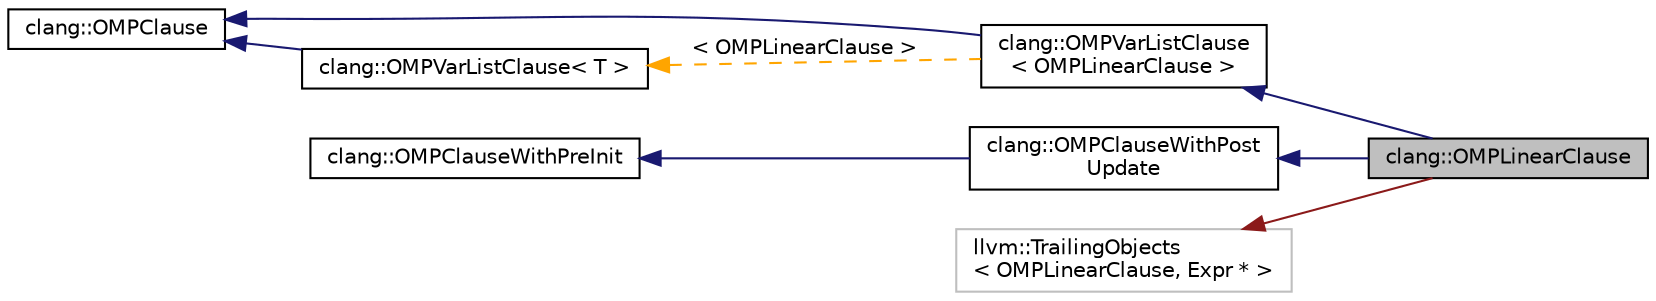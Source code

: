 digraph "clang::OMPLinearClause"
{
 // LATEX_PDF_SIZE
  bgcolor="transparent";
  edge [fontname="Helvetica",fontsize="10",labelfontname="Helvetica",labelfontsize="10"];
  node [fontname="Helvetica",fontsize="10",shape=record];
  rankdir="LR";
  Node1 [label="clang::OMPLinearClause",height=0.2,width=0.4,color="black", fillcolor="grey75", style="filled", fontcolor="black",tooltip="This represents clause 'linear' in the '#pragma omp ...' directives."];
  Node2 -> Node1 [dir="back",color="midnightblue",fontsize="10",style="solid",fontname="Helvetica"];
  Node2 [label="clang::OMPVarListClause\l\< OMPLinearClause \>",height=0.2,width=0.4,color="black",URL="$classclang_1_1OMPVarListClause.html",tooltip=" "];
  Node3 -> Node2 [dir="back",color="midnightblue",fontsize="10",style="solid",fontname="Helvetica"];
  Node3 [label="clang::OMPClause",height=0.2,width=0.4,color="black",URL="$classclang_1_1OMPClause.html",tooltip="This is a basic class for representing single OpenMP clause."];
  Node4 -> Node2 [dir="back",color="orange",fontsize="10",style="dashed",label=" \< OMPLinearClause \>" ,fontname="Helvetica"];
  Node4 [label="clang::OMPVarListClause\< T \>",height=0.2,width=0.4,color="black",URL="$classclang_1_1OMPVarListClause.html",tooltip="This represents clauses with the list of variables like 'private', 'firstprivate',..."];
  Node3 -> Node4 [dir="back",color="midnightblue",fontsize="10",style="solid",fontname="Helvetica"];
  Node5 -> Node1 [dir="back",color="midnightblue",fontsize="10",style="solid",fontname="Helvetica"];
  Node5 [label="clang::OMPClauseWithPost\lUpdate",height=0.2,width=0.4,color="black",URL="$classclang_1_1OMPClauseWithPostUpdate.html",tooltip="Class that handles post-update expression for some clauses, like 'lastprivate', 'reduction' etc."];
  Node6 -> Node5 [dir="back",color="midnightblue",fontsize="10",style="solid",fontname="Helvetica"];
  Node6 [label="clang::OMPClauseWithPreInit",height=0.2,width=0.4,color="black",URL="$classclang_1_1OMPClauseWithPreInit.html",tooltip="Class that handles pre-initialization statement for some clauses, like 'shedule', 'firstprivate' etc."];
  Node7 -> Node1 [dir="back",color="firebrick4",fontsize="10",style="solid",fontname="Helvetica"];
  Node7 [label="llvm::TrailingObjects\l\< OMPLinearClause, Expr * \>",height=0.2,width=0.4,color="grey75",tooltip=" "];
}
